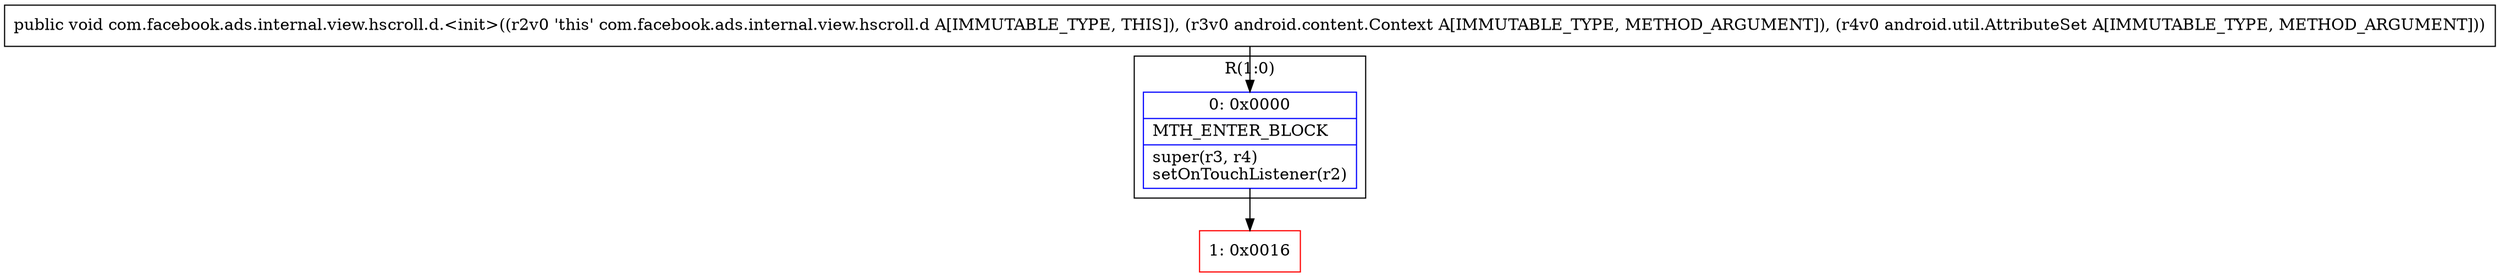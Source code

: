 digraph "CFG forcom.facebook.ads.internal.view.hscroll.d.\<init\>(Landroid\/content\/Context;Landroid\/util\/AttributeSet;)V" {
subgraph cluster_Region_70119889 {
label = "R(1:0)";
node [shape=record,color=blue];
Node_0 [shape=record,label="{0\:\ 0x0000|MTH_ENTER_BLOCK\l|super(r3, r4)\lsetOnTouchListener(r2)\l}"];
}
Node_1 [shape=record,color=red,label="{1\:\ 0x0016}"];
MethodNode[shape=record,label="{public void com.facebook.ads.internal.view.hscroll.d.\<init\>((r2v0 'this' com.facebook.ads.internal.view.hscroll.d A[IMMUTABLE_TYPE, THIS]), (r3v0 android.content.Context A[IMMUTABLE_TYPE, METHOD_ARGUMENT]), (r4v0 android.util.AttributeSet A[IMMUTABLE_TYPE, METHOD_ARGUMENT])) }"];
MethodNode -> Node_0;
Node_0 -> Node_1;
}

